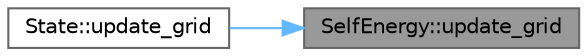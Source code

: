 digraph "SelfEnergy::update_grid"
{
 // INTERACTIVE_SVG=YES
 // LATEX_PDF_SIZE
  bgcolor="transparent";
  edge [fontname=Helvetica,fontsize=10,labelfontname=Helvetica,labelfontsize=10];
  node [fontname=Helvetica,fontsize=10,shape=box,height=0.2,width=0.4];
  rankdir="RL";
  Node1 [id="Node000001",label="SelfEnergy::update_grid",height=0.2,width=0.4,color="gray40", fillcolor="grey60", style="filled", fontcolor="black",tooltip="Interpolate self-energy to updated grid whose grid parameters are multiples of Delta = (Lambda + Gamm..."];
  Node1 -> Node2 [id="edge1_Node000001_Node000002",dir="back",color="steelblue1",style="solid",tooltip=" "];
  Node2 [id="Node000002",label="State::update_grid",height=0.2,width=0.4,color="grey40", fillcolor="white", style="filled",URL="$d7/d97/classState.html#a62a12cb0350fa1a06f9b68d257bbfa8c",tooltip=" "];
}
